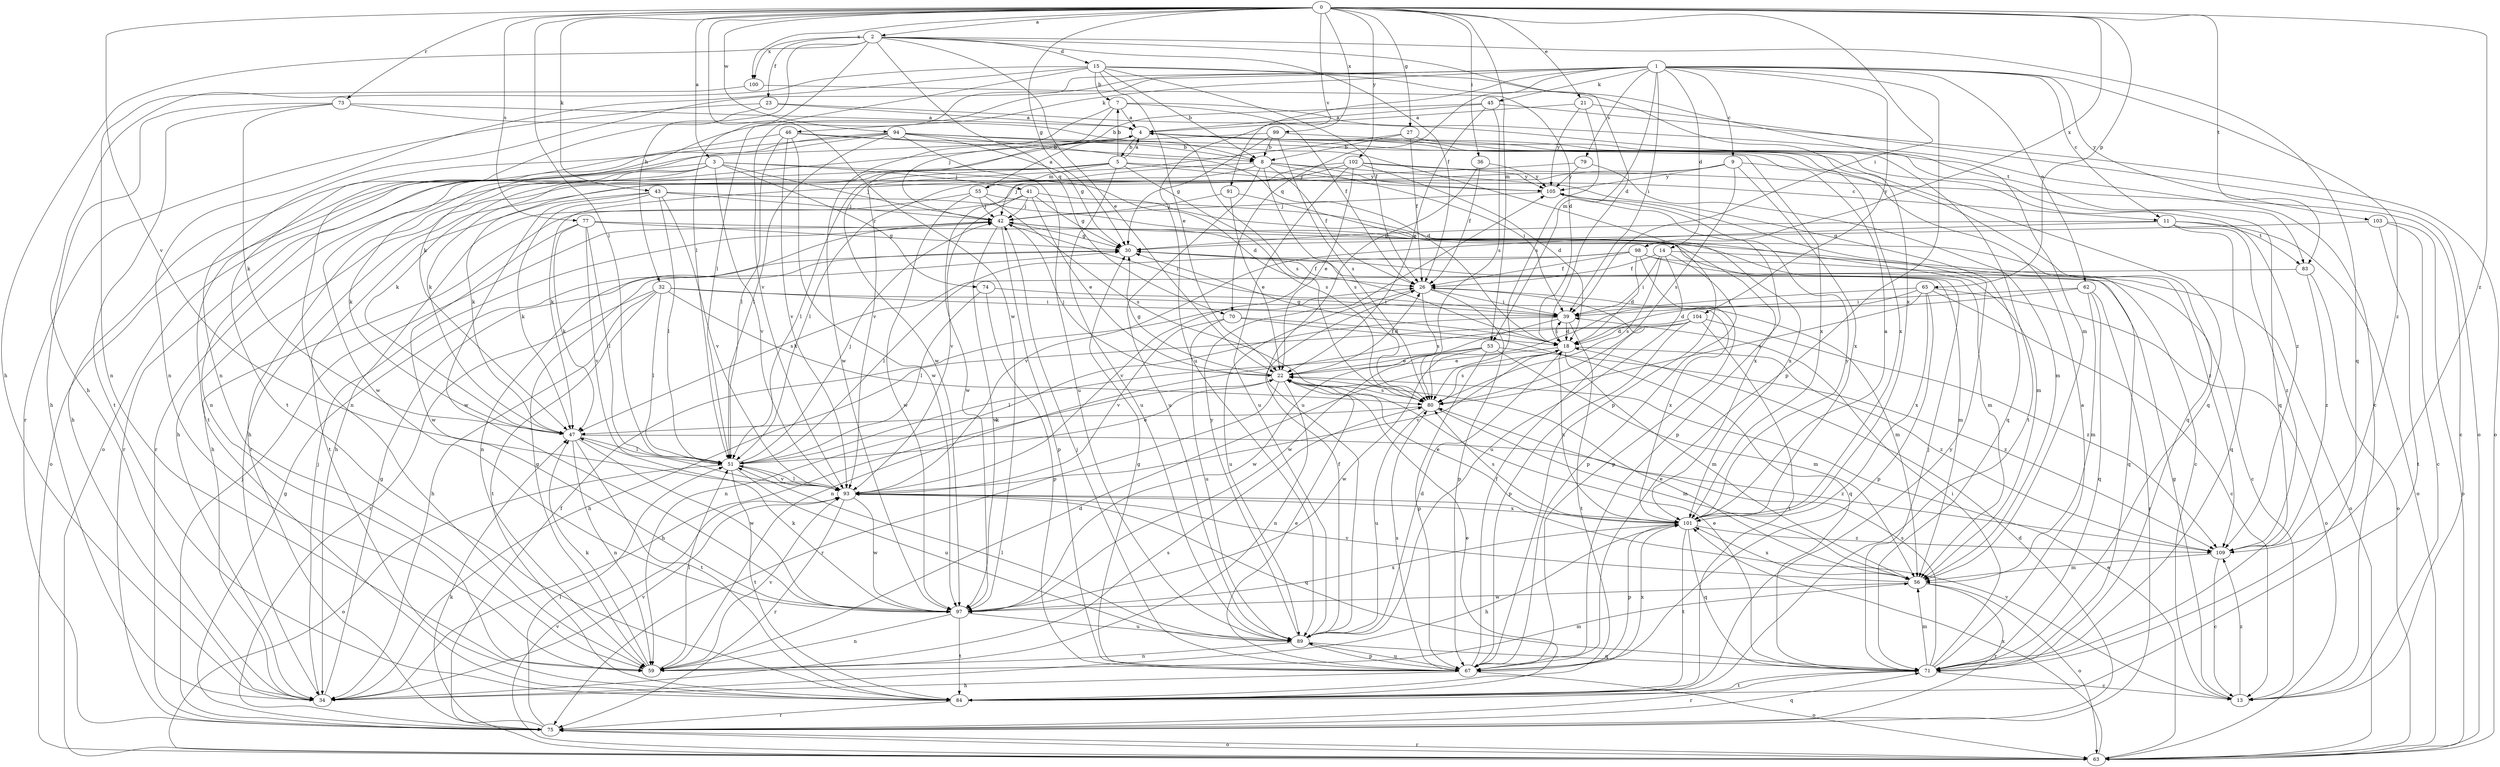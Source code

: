 strict digraph  {
0;
1;
2;
3;
4;
5;
7;
8;
9;
11;
13;
14;
15;
18;
21;
22;
23;
26;
27;
30;
32;
34;
36;
39;
41;
42;
43;
45;
46;
47;
51;
53;
55;
56;
59;
62;
63;
65;
67;
70;
71;
73;
74;
75;
77;
79;
80;
83;
84;
89;
91;
93;
94;
97;
98;
99;
100;
101;
102;
103;
104;
105;
109;
0 -> 2  [label=a];
0 -> 3  [label=a];
0 -> 21  [label=e];
0 -> 27  [label=g];
0 -> 30  [label=g];
0 -> 36  [label=i];
0 -> 39  [label=i];
0 -> 43  [label=k];
0 -> 51  [label=l];
0 -> 53  [label=m];
0 -> 65  [label=p];
0 -> 73  [label=r];
0 -> 77  [label=s];
0 -> 83  [label=t];
0 -> 91  [label=v];
0 -> 93  [label=v];
0 -> 94  [label=w];
0 -> 97  [label=w];
0 -> 98  [label=x];
0 -> 99  [label=x];
0 -> 100  [label=x];
0 -> 102  [label=y];
0 -> 109  [label=z];
1 -> 9  [label=c];
1 -> 11  [label=c];
1 -> 14  [label=d];
1 -> 39  [label=i];
1 -> 45  [label=k];
1 -> 46  [label=k];
1 -> 47  [label=k];
1 -> 53  [label=m];
1 -> 59  [label=n];
1 -> 62  [label=o];
1 -> 67  [label=p];
1 -> 70  [label=q];
1 -> 79  [label=s];
1 -> 89  [label=u];
1 -> 93  [label=v];
1 -> 103  [label=y];
1 -> 104  [label=y];
1 -> 109  [label=z];
2 -> 15  [label=d];
2 -> 18  [label=d];
2 -> 22  [label=e];
2 -> 23  [label=f];
2 -> 26  [label=f];
2 -> 32  [label=h];
2 -> 34  [label=h];
2 -> 51  [label=l];
2 -> 70  [label=q];
2 -> 71  [label=q];
2 -> 100  [label=x];
3 -> 18  [label=d];
3 -> 41  [label=j];
3 -> 42  [label=j];
3 -> 47  [label=k];
3 -> 63  [label=o];
3 -> 74  [label=r];
3 -> 75  [label=r];
3 -> 93  [label=v];
3 -> 97  [label=w];
4 -> 5  [label=b];
4 -> 47  [label=k];
4 -> 63  [label=o];
4 -> 71  [label=q];
4 -> 80  [label=s];
4 -> 101  [label=x];
4 -> 109  [label=z];
5 -> 4  [label=a];
5 -> 7  [label=b];
5 -> 11  [label=c];
5 -> 47  [label=k];
5 -> 51  [label=l];
5 -> 55  [label=m];
5 -> 75  [label=r];
5 -> 80  [label=s];
5 -> 89  [label=u];
5 -> 105  [label=y];
7 -> 4  [label=a];
7 -> 13  [label=c];
7 -> 26  [label=f];
7 -> 42  [label=j];
7 -> 97  [label=w];
8 -> 26  [label=f];
8 -> 39  [label=i];
8 -> 42  [label=j];
8 -> 71  [label=q];
8 -> 75  [label=r];
8 -> 80  [label=s];
8 -> 89  [label=u];
8 -> 105  [label=y];
9 -> 34  [label=h];
9 -> 71  [label=q];
9 -> 80  [label=s];
9 -> 97  [label=w];
9 -> 101  [label=x];
9 -> 105  [label=y];
11 -> 30  [label=g];
11 -> 63  [label=o];
11 -> 71  [label=q];
11 -> 83  [label=t];
11 -> 93  [label=v];
11 -> 109  [label=z];
13 -> 30  [label=g];
13 -> 93  [label=v];
13 -> 109  [label=z];
14 -> 26  [label=f];
14 -> 39  [label=i];
14 -> 63  [label=o];
14 -> 67  [label=p];
14 -> 80  [label=s];
14 -> 89  [label=u];
15 -> 7  [label=b];
15 -> 8  [label=b];
15 -> 22  [label=e];
15 -> 26  [label=f];
15 -> 34  [label=h];
15 -> 51  [label=l];
15 -> 56  [label=m];
15 -> 59  [label=n];
15 -> 101  [label=x];
18 -> 22  [label=e];
18 -> 30  [label=g];
18 -> 39  [label=i];
18 -> 56  [label=m];
18 -> 80  [label=s];
18 -> 93  [label=v];
18 -> 101  [label=x];
18 -> 109  [label=z];
21 -> 4  [label=a];
21 -> 63  [label=o];
21 -> 80  [label=s];
21 -> 105  [label=y];
22 -> 26  [label=f];
22 -> 30  [label=g];
22 -> 34  [label=h];
22 -> 42  [label=j];
22 -> 59  [label=n];
22 -> 75  [label=r];
22 -> 80  [label=s];
23 -> 4  [label=a];
23 -> 75  [label=r];
23 -> 83  [label=t];
23 -> 84  [label=t];
26 -> 39  [label=i];
26 -> 56  [label=m];
26 -> 67  [label=p];
26 -> 80  [label=s];
26 -> 89  [label=u];
27 -> 8  [label=b];
27 -> 26  [label=f];
27 -> 71  [label=q];
27 -> 93  [label=v];
30 -> 26  [label=f];
30 -> 56  [label=m];
32 -> 34  [label=h];
32 -> 39  [label=i];
32 -> 51  [label=l];
32 -> 75  [label=r];
32 -> 80  [label=s];
32 -> 84  [label=t];
32 -> 101  [label=x];
34 -> 30  [label=g];
34 -> 42  [label=j];
34 -> 80  [label=s];
34 -> 93  [label=v];
36 -> 26  [label=f];
36 -> 89  [label=u];
36 -> 105  [label=y];
39 -> 18  [label=d];
39 -> 59  [label=n];
39 -> 84  [label=t];
39 -> 97  [label=w];
41 -> 22  [label=e];
41 -> 30  [label=g];
41 -> 34  [label=h];
41 -> 42  [label=j];
41 -> 56  [label=m];
41 -> 93  [label=v];
42 -> 30  [label=g];
42 -> 39  [label=i];
42 -> 56  [label=m];
42 -> 59  [label=n];
42 -> 67  [label=p];
42 -> 97  [label=w];
43 -> 42  [label=j];
43 -> 47  [label=k];
43 -> 51  [label=l];
43 -> 84  [label=t];
43 -> 93  [label=v];
43 -> 97  [label=w];
43 -> 101  [label=x];
45 -> 4  [label=a];
45 -> 22  [label=e];
45 -> 63  [label=o];
45 -> 80  [label=s];
45 -> 97  [label=w];
46 -> 8  [label=b];
46 -> 51  [label=l];
46 -> 59  [label=n];
46 -> 67  [label=p];
46 -> 93  [label=v];
46 -> 97  [label=w];
47 -> 51  [label=l];
47 -> 59  [label=n];
47 -> 84  [label=t];
47 -> 97  [label=w];
47 -> 109  [label=z];
51 -> 22  [label=e];
51 -> 42  [label=j];
51 -> 63  [label=o];
51 -> 84  [label=t];
51 -> 89  [label=u];
51 -> 93  [label=v];
53 -> 22  [label=e];
53 -> 51  [label=l];
53 -> 56  [label=m];
53 -> 67  [label=p];
53 -> 97  [label=w];
53 -> 109  [label=z];
55 -> 4  [label=a];
55 -> 34  [label=h];
55 -> 42  [label=j];
55 -> 80  [label=s];
55 -> 97  [label=w];
55 -> 109  [label=z];
56 -> 22  [label=e];
56 -> 63  [label=o];
56 -> 75  [label=r];
56 -> 93  [label=v];
56 -> 97  [label=w];
56 -> 101  [label=x];
59 -> 18  [label=d];
59 -> 30  [label=g];
59 -> 47  [label=k];
59 -> 51  [label=l];
59 -> 56  [label=m];
59 -> 93  [label=v];
62 -> 18  [label=d];
62 -> 39  [label=i];
62 -> 56  [label=m];
62 -> 71  [label=q];
62 -> 75  [label=r];
63 -> 22  [label=e];
63 -> 47  [label=k];
63 -> 75  [label=r];
63 -> 93  [label=v];
63 -> 101  [label=x];
65 -> 13  [label=c];
65 -> 39  [label=i];
65 -> 63  [label=o];
65 -> 67  [label=p];
65 -> 80  [label=s];
65 -> 97  [label=w];
65 -> 101  [label=x];
67 -> 22  [label=e];
67 -> 26  [label=f];
67 -> 30  [label=g];
67 -> 34  [label=h];
67 -> 42  [label=j];
67 -> 63  [label=o];
67 -> 80  [label=s];
67 -> 89  [label=u];
67 -> 101  [label=x];
70 -> 18  [label=d];
70 -> 71  [label=q];
70 -> 89  [label=u];
70 -> 93  [label=v];
71 -> 4  [label=a];
71 -> 13  [label=c];
71 -> 22  [label=e];
71 -> 39  [label=i];
71 -> 42  [label=j];
71 -> 56  [label=m];
71 -> 75  [label=r];
71 -> 80  [label=s];
71 -> 84  [label=t];
73 -> 4  [label=a];
73 -> 8  [label=b];
73 -> 34  [label=h];
73 -> 47  [label=k];
73 -> 84  [label=t];
74 -> 39  [label=i];
74 -> 51  [label=l];
74 -> 67  [label=p];
75 -> 18  [label=d];
75 -> 26  [label=f];
75 -> 30  [label=g];
75 -> 42  [label=j];
75 -> 51  [label=l];
75 -> 63  [label=o];
75 -> 71  [label=q];
77 -> 13  [label=c];
77 -> 30  [label=g];
77 -> 47  [label=k];
77 -> 51  [label=l];
77 -> 93  [label=v];
77 -> 97  [label=w];
79 -> 47  [label=k];
79 -> 56  [label=m];
79 -> 105  [label=y];
80 -> 47  [label=k];
80 -> 56  [label=m];
80 -> 89  [label=u];
83 -> 47  [label=k];
83 -> 63  [label=o];
83 -> 109  [label=z];
84 -> 22  [label=e];
84 -> 75  [label=r];
84 -> 105  [label=y];
89 -> 18  [label=d];
89 -> 26  [label=f];
89 -> 51  [label=l];
89 -> 59  [label=n];
89 -> 67  [label=p];
89 -> 71  [label=q];
89 -> 105  [label=y];
91 -> 22  [label=e];
91 -> 42  [label=j];
91 -> 101  [label=x];
93 -> 51  [label=l];
93 -> 71  [label=q];
93 -> 75  [label=r];
93 -> 97  [label=w];
93 -> 101  [label=x];
94 -> 8  [label=b];
94 -> 18  [label=d];
94 -> 30  [label=g];
94 -> 34  [label=h];
94 -> 51  [label=l];
94 -> 59  [label=n];
94 -> 84  [label=t];
94 -> 89  [label=u];
94 -> 101  [label=x];
97 -> 47  [label=k];
97 -> 59  [label=n];
97 -> 84  [label=t];
97 -> 89  [label=u];
97 -> 101  [label=x];
98 -> 13  [label=c];
98 -> 18  [label=d];
98 -> 26  [label=f];
98 -> 51  [label=l];
98 -> 67  [label=p];
98 -> 71  [label=q];
98 -> 93  [label=v];
99 -> 8  [label=b];
99 -> 30  [label=g];
99 -> 47  [label=k];
99 -> 80  [label=s];
99 -> 84  [label=t];
100 -> 18  [label=d];
100 -> 59  [label=n];
101 -> 4  [label=a];
101 -> 22  [label=e];
101 -> 34  [label=h];
101 -> 67  [label=p];
101 -> 71  [label=q];
101 -> 80  [label=s];
101 -> 84  [label=t];
101 -> 105  [label=y];
101 -> 109  [label=z];
102 -> 13  [label=c];
102 -> 18  [label=d];
102 -> 22  [label=e];
102 -> 34  [label=h];
102 -> 51  [label=l];
102 -> 89  [label=u];
102 -> 105  [label=y];
103 -> 13  [label=c];
103 -> 30  [label=g];
103 -> 63  [label=o];
103 -> 84  [label=t];
104 -> 18  [label=d];
104 -> 34  [label=h];
104 -> 59  [label=n];
104 -> 67  [label=p];
104 -> 84  [label=t];
104 -> 109  [label=z];
105 -> 42  [label=j];
105 -> 67  [label=p];
109 -> 13  [label=c];
109 -> 56  [label=m];
}
